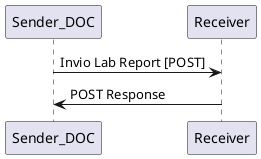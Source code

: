 @startuml

Sender_DOC -> Receiver: Invio Lab Report [POST]
Receiver -> Sender_DOC: POST Response
@enduml
